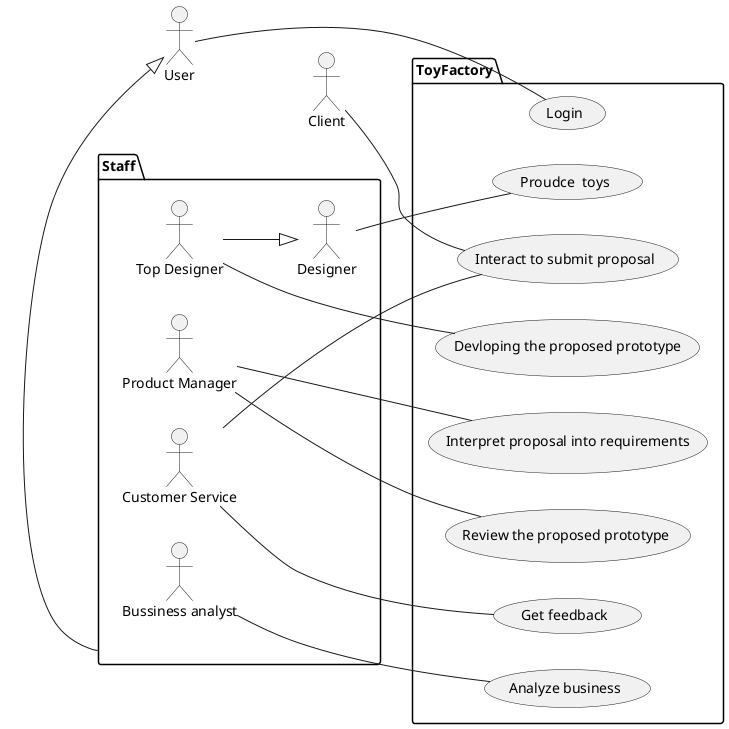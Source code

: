 @startuml
left to right direction

actor User as user

actor Client as cl

package Staff as staff{
  actor "Product Manager" as m
  actor Designer as d
  actor "Top Designer" as topd
  actor "Customer Service" as cs
  actor "Bussiness analyst" as ba
}
package ToyFactory {
  usecase "Login" as u_login

  usecase "Interact to submit proposal" as u_sp

  usecase "Devloping the proposed prototype" as u_dp

  usecase "Review the proposed prototype" as u_rp

  usecase "Proudce  toys" as u_pt

  usecase "Get feedback" as u_gf

  usecase "Analyze business" as u_ab

  usecase "Interpret proposal into requirements" as u_pr

}
staff -left-|> user


topd --|> d

user -- u_login

cl -- u_sp
cs -- u_sp
cs -- u_gf

topd -- u_dp

d -- u_pt

m -- u_rp
m -- u_pr
ba -- u_ab
@enduml
